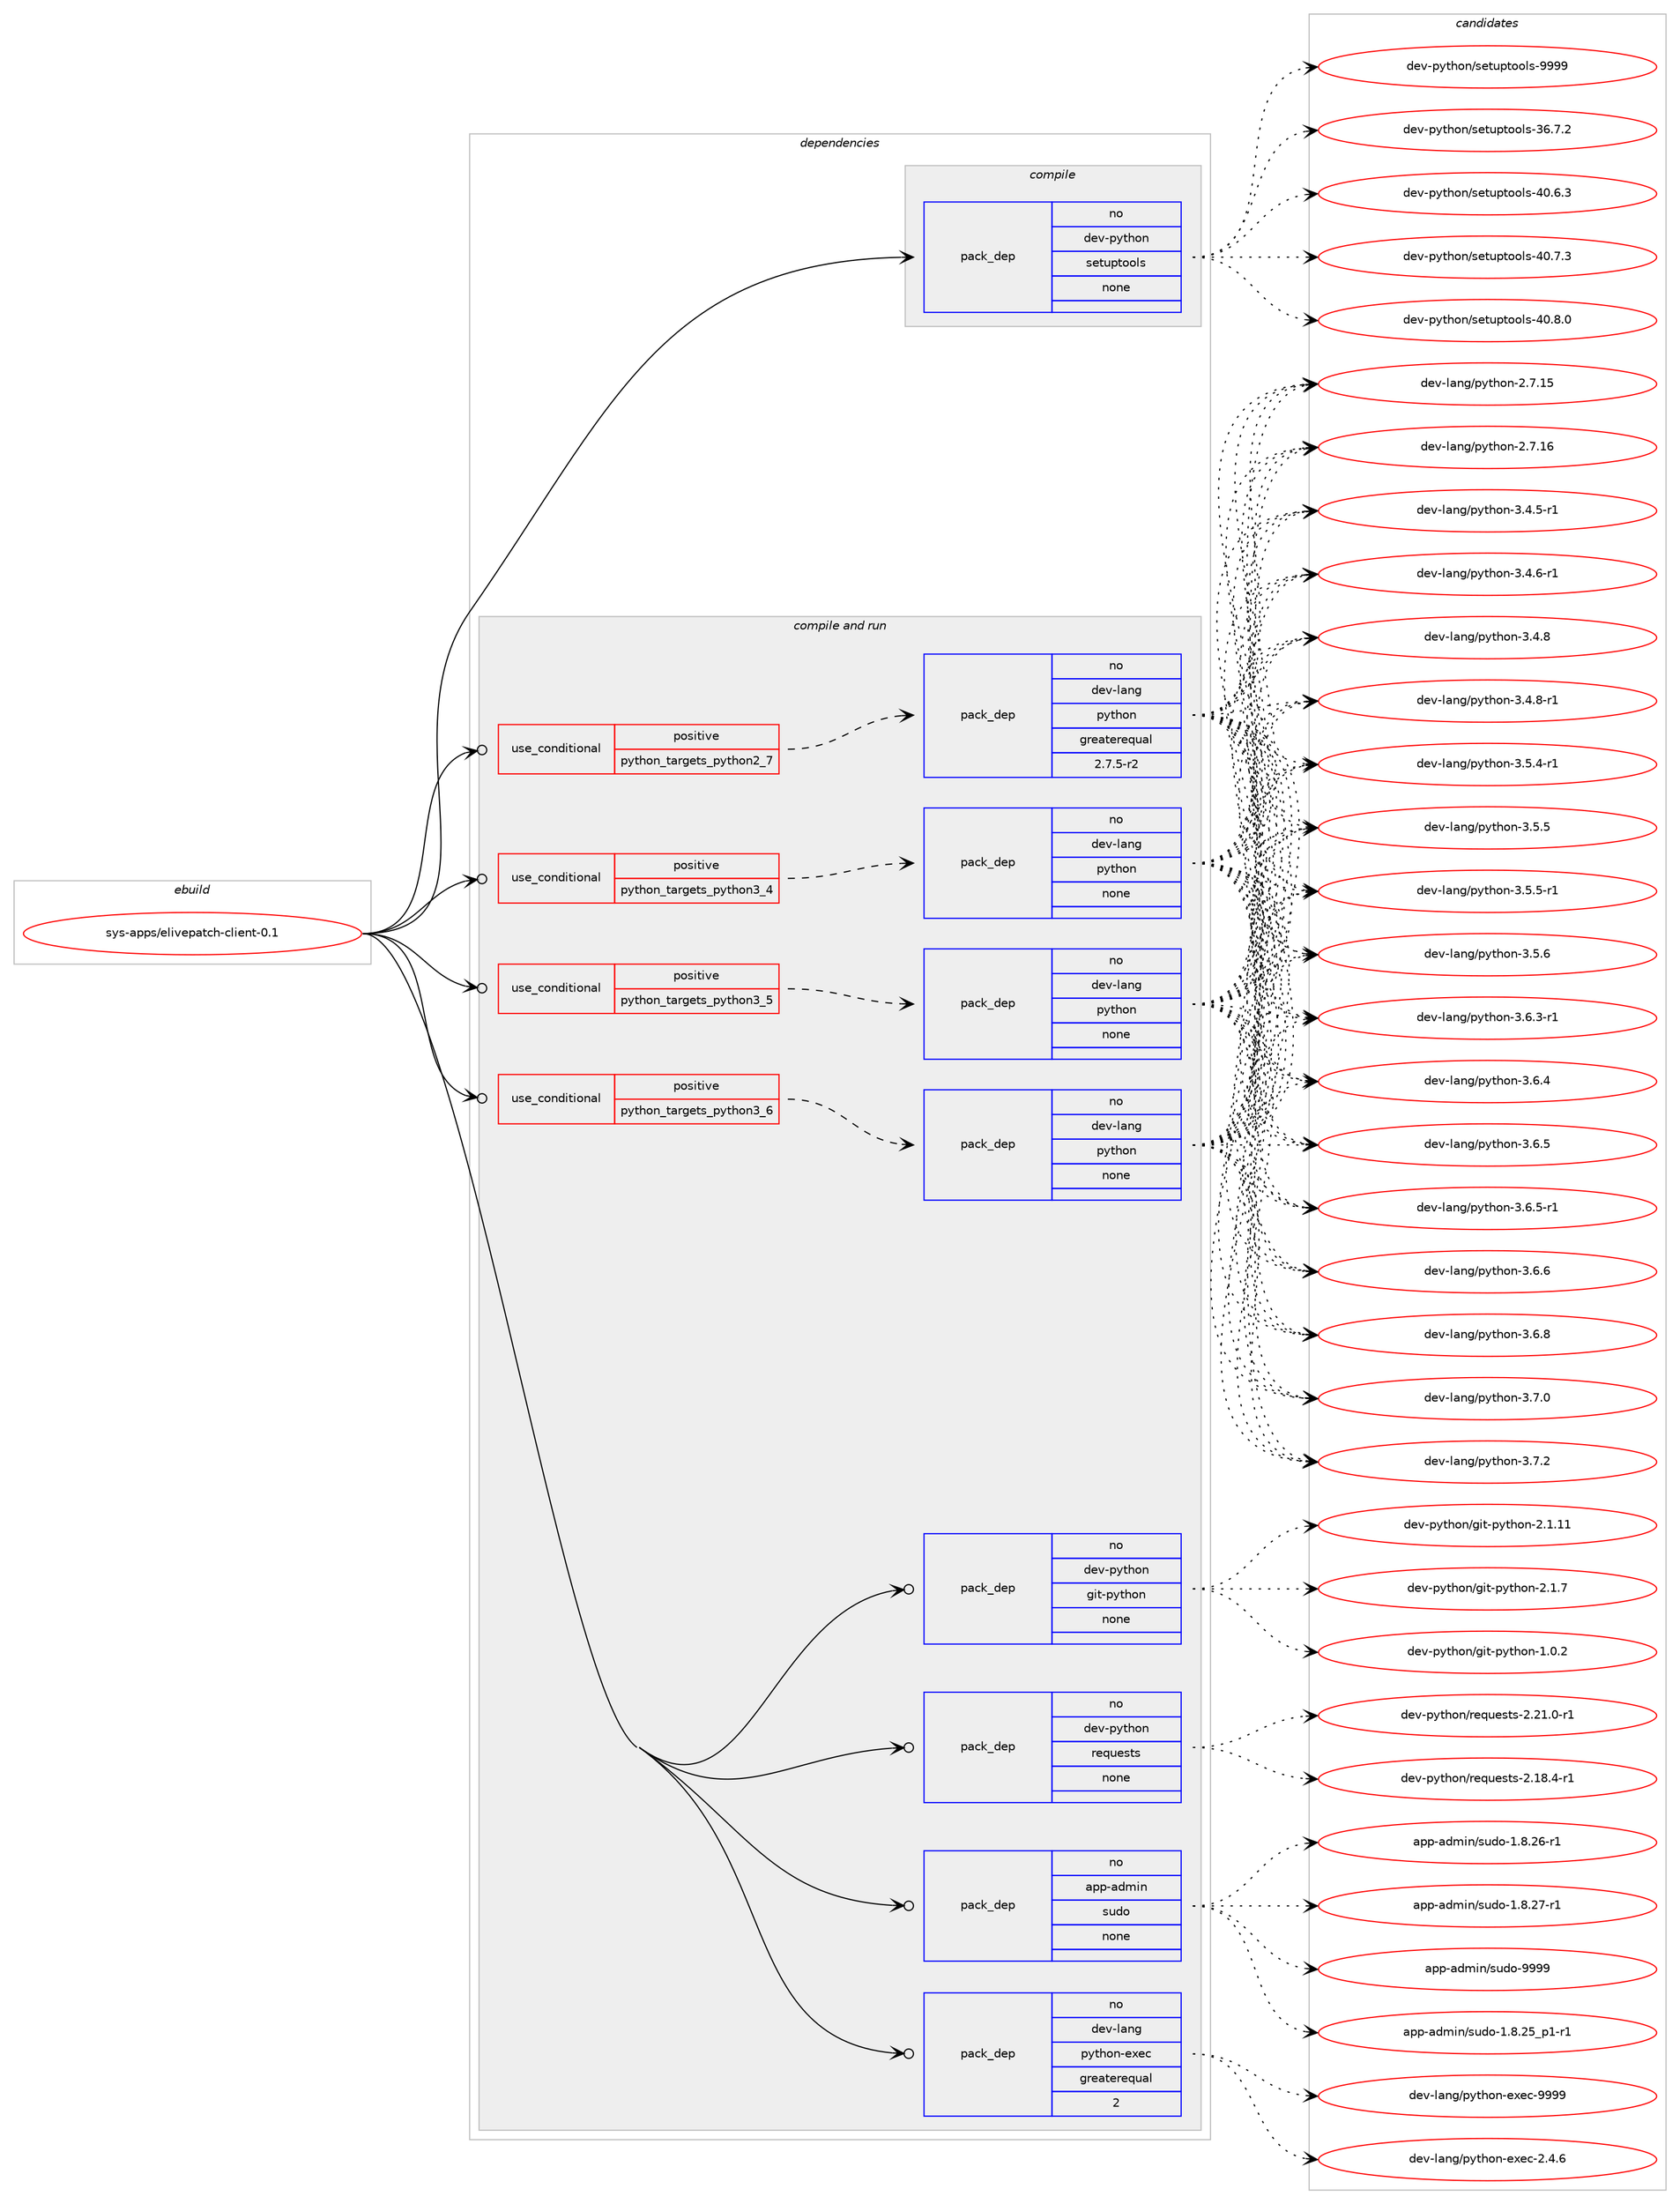 digraph prolog {

# *************
# Graph options
# *************

newrank=true;
concentrate=true;
compound=true;
graph [rankdir=LR,fontname=Helvetica,fontsize=10,ranksep=1.5];#, ranksep=2.5, nodesep=0.2];
edge  [arrowhead=vee];
node  [fontname=Helvetica,fontsize=10];

# **********
# The ebuild
# **********

subgraph cluster_leftcol {
color=gray;
rank=same;
label=<<i>ebuild</i>>;
id [label="sys-apps/elivepatch-client-0.1", color=red, width=4, href="../sys-apps/elivepatch-client-0.1.svg"];
}

# ****************
# The dependencies
# ****************

subgraph cluster_midcol {
color=gray;
label=<<i>dependencies</i>>;
subgraph cluster_compile {
fillcolor="#eeeeee";
style=filled;
label=<<i>compile</i>>;
subgraph pack1226501 {
dependency1710281 [label=<<TABLE BORDER="0" CELLBORDER="1" CELLSPACING="0" CELLPADDING="4" WIDTH="220"><TR><TD ROWSPAN="6" CELLPADDING="30">pack_dep</TD></TR><TR><TD WIDTH="110">no</TD></TR><TR><TD>dev-python</TD></TR><TR><TD>setuptools</TD></TR><TR><TD>none</TD></TR><TR><TD></TD></TR></TABLE>>, shape=none, color=blue];
}
id:e -> dependency1710281:w [weight=20,style="solid",arrowhead="vee"];
}
subgraph cluster_compileandrun {
fillcolor="#eeeeee";
style=filled;
label=<<i>compile and run</i>>;
subgraph cond455823 {
dependency1710282 [label=<<TABLE BORDER="0" CELLBORDER="1" CELLSPACING="0" CELLPADDING="4"><TR><TD ROWSPAN="3" CELLPADDING="10">use_conditional</TD></TR><TR><TD>positive</TD></TR><TR><TD>python_targets_python2_7</TD></TR></TABLE>>, shape=none, color=red];
subgraph pack1226502 {
dependency1710283 [label=<<TABLE BORDER="0" CELLBORDER="1" CELLSPACING="0" CELLPADDING="4" WIDTH="220"><TR><TD ROWSPAN="6" CELLPADDING="30">pack_dep</TD></TR><TR><TD WIDTH="110">no</TD></TR><TR><TD>dev-lang</TD></TR><TR><TD>python</TD></TR><TR><TD>greaterequal</TD></TR><TR><TD>2.7.5-r2</TD></TR></TABLE>>, shape=none, color=blue];
}
dependency1710282:e -> dependency1710283:w [weight=20,style="dashed",arrowhead="vee"];
}
id:e -> dependency1710282:w [weight=20,style="solid",arrowhead="odotvee"];
subgraph cond455824 {
dependency1710284 [label=<<TABLE BORDER="0" CELLBORDER="1" CELLSPACING="0" CELLPADDING="4"><TR><TD ROWSPAN="3" CELLPADDING="10">use_conditional</TD></TR><TR><TD>positive</TD></TR><TR><TD>python_targets_python3_4</TD></TR></TABLE>>, shape=none, color=red];
subgraph pack1226503 {
dependency1710285 [label=<<TABLE BORDER="0" CELLBORDER="1" CELLSPACING="0" CELLPADDING="4" WIDTH="220"><TR><TD ROWSPAN="6" CELLPADDING="30">pack_dep</TD></TR><TR><TD WIDTH="110">no</TD></TR><TR><TD>dev-lang</TD></TR><TR><TD>python</TD></TR><TR><TD>none</TD></TR><TR><TD></TD></TR></TABLE>>, shape=none, color=blue];
}
dependency1710284:e -> dependency1710285:w [weight=20,style="dashed",arrowhead="vee"];
}
id:e -> dependency1710284:w [weight=20,style="solid",arrowhead="odotvee"];
subgraph cond455825 {
dependency1710286 [label=<<TABLE BORDER="0" CELLBORDER="1" CELLSPACING="0" CELLPADDING="4"><TR><TD ROWSPAN="3" CELLPADDING="10">use_conditional</TD></TR><TR><TD>positive</TD></TR><TR><TD>python_targets_python3_5</TD></TR></TABLE>>, shape=none, color=red];
subgraph pack1226504 {
dependency1710287 [label=<<TABLE BORDER="0" CELLBORDER="1" CELLSPACING="0" CELLPADDING="4" WIDTH="220"><TR><TD ROWSPAN="6" CELLPADDING="30">pack_dep</TD></TR><TR><TD WIDTH="110">no</TD></TR><TR><TD>dev-lang</TD></TR><TR><TD>python</TD></TR><TR><TD>none</TD></TR><TR><TD></TD></TR></TABLE>>, shape=none, color=blue];
}
dependency1710286:e -> dependency1710287:w [weight=20,style="dashed",arrowhead="vee"];
}
id:e -> dependency1710286:w [weight=20,style="solid",arrowhead="odotvee"];
subgraph cond455826 {
dependency1710288 [label=<<TABLE BORDER="0" CELLBORDER="1" CELLSPACING="0" CELLPADDING="4"><TR><TD ROWSPAN="3" CELLPADDING="10">use_conditional</TD></TR><TR><TD>positive</TD></TR><TR><TD>python_targets_python3_6</TD></TR></TABLE>>, shape=none, color=red];
subgraph pack1226505 {
dependency1710289 [label=<<TABLE BORDER="0" CELLBORDER="1" CELLSPACING="0" CELLPADDING="4" WIDTH="220"><TR><TD ROWSPAN="6" CELLPADDING="30">pack_dep</TD></TR><TR><TD WIDTH="110">no</TD></TR><TR><TD>dev-lang</TD></TR><TR><TD>python</TD></TR><TR><TD>none</TD></TR><TR><TD></TD></TR></TABLE>>, shape=none, color=blue];
}
dependency1710288:e -> dependency1710289:w [weight=20,style="dashed",arrowhead="vee"];
}
id:e -> dependency1710288:w [weight=20,style="solid",arrowhead="odotvee"];
subgraph pack1226506 {
dependency1710290 [label=<<TABLE BORDER="0" CELLBORDER="1" CELLSPACING="0" CELLPADDING="4" WIDTH="220"><TR><TD ROWSPAN="6" CELLPADDING="30">pack_dep</TD></TR><TR><TD WIDTH="110">no</TD></TR><TR><TD>app-admin</TD></TR><TR><TD>sudo</TD></TR><TR><TD>none</TD></TR><TR><TD></TD></TR></TABLE>>, shape=none, color=blue];
}
id:e -> dependency1710290:w [weight=20,style="solid",arrowhead="odotvee"];
subgraph pack1226507 {
dependency1710291 [label=<<TABLE BORDER="0" CELLBORDER="1" CELLSPACING="0" CELLPADDING="4" WIDTH="220"><TR><TD ROWSPAN="6" CELLPADDING="30">pack_dep</TD></TR><TR><TD WIDTH="110">no</TD></TR><TR><TD>dev-lang</TD></TR><TR><TD>python-exec</TD></TR><TR><TD>greaterequal</TD></TR><TR><TD>2</TD></TR></TABLE>>, shape=none, color=blue];
}
id:e -> dependency1710291:w [weight=20,style="solid",arrowhead="odotvee"];
subgraph pack1226508 {
dependency1710292 [label=<<TABLE BORDER="0" CELLBORDER="1" CELLSPACING="0" CELLPADDING="4" WIDTH="220"><TR><TD ROWSPAN="6" CELLPADDING="30">pack_dep</TD></TR><TR><TD WIDTH="110">no</TD></TR><TR><TD>dev-python</TD></TR><TR><TD>git-python</TD></TR><TR><TD>none</TD></TR><TR><TD></TD></TR></TABLE>>, shape=none, color=blue];
}
id:e -> dependency1710292:w [weight=20,style="solid",arrowhead="odotvee"];
subgraph pack1226509 {
dependency1710293 [label=<<TABLE BORDER="0" CELLBORDER="1" CELLSPACING="0" CELLPADDING="4" WIDTH="220"><TR><TD ROWSPAN="6" CELLPADDING="30">pack_dep</TD></TR><TR><TD WIDTH="110">no</TD></TR><TR><TD>dev-python</TD></TR><TR><TD>requests</TD></TR><TR><TD>none</TD></TR><TR><TD></TD></TR></TABLE>>, shape=none, color=blue];
}
id:e -> dependency1710293:w [weight=20,style="solid",arrowhead="odotvee"];
}
subgraph cluster_run {
fillcolor="#eeeeee";
style=filled;
label=<<i>run</i>>;
}
}

# **************
# The candidates
# **************

subgraph cluster_choices {
rank=same;
color=gray;
label=<<i>candidates</i>>;

subgraph choice1226501 {
color=black;
nodesep=1;
choice100101118451121211161041111104711510111611711211611111110811545515446554650 [label="dev-python/setuptools-36.7.2", color=red, width=4,href="../dev-python/setuptools-36.7.2.svg"];
choice100101118451121211161041111104711510111611711211611111110811545524846544651 [label="dev-python/setuptools-40.6.3", color=red, width=4,href="../dev-python/setuptools-40.6.3.svg"];
choice100101118451121211161041111104711510111611711211611111110811545524846554651 [label="dev-python/setuptools-40.7.3", color=red, width=4,href="../dev-python/setuptools-40.7.3.svg"];
choice100101118451121211161041111104711510111611711211611111110811545524846564648 [label="dev-python/setuptools-40.8.0", color=red, width=4,href="../dev-python/setuptools-40.8.0.svg"];
choice10010111845112121116104111110471151011161171121161111111081154557575757 [label="dev-python/setuptools-9999", color=red, width=4,href="../dev-python/setuptools-9999.svg"];
dependency1710281:e -> choice100101118451121211161041111104711510111611711211611111110811545515446554650:w [style=dotted,weight="100"];
dependency1710281:e -> choice100101118451121211161041111104711510111611711211611111110811545524846544651:w [style=dotted,weight="100"];
dependency1710281:e -> choice100101118451121211161041111104711510111611711211611111110811545524846554651:w [style=dotted,weight="100"];
dependency1710281:e -> choice100101118451121211161041111104711510111611711211611111110811545524846564648:w [style=dotted,weight="100"];
dependency1710281:e -> choice10010111845112121116104111110471151011161171121161111111081154557575757:w [style=dotted,weight="100"];
}
subgraph choice1226502 {
color=black;
nodesep=1;
choice10010111845108971101034711212111610411111045504655464953 [label="dev-lang/python-2.7.15", color=red, width=4,href="../dev-lang/python-2.7.15.svg"];
choice10010111845108971101034711212111610411111045504655464954 [label="dev-lang/python-2.7.16", color=red, width=4,href="../dev-lang/python-2.7.16.svg"];
choice1001011184510897110103471121211161041111104551465246534511449 [label="dev-lang/python-3.4.5-r1", color=red, width=4,href="../dev-lang/python-3.4.5-r1.svg"];
choice1001011184510897110103471121211161041111104551465246544511449 [label="dev-lang/python-3.4.6-r1", color=red, width=4,href="../dev-lang/python-3.4.6-r1.svg"];
choice100101118451089711010347112121116104111110455146524656 [label="dev-lang/python-3.4.8", color=red, width=4,href="../dev-lang/python-3.4.8.svg"];
choice1001011184510897110103471121211161041111104551465246564511449 [label="dev-lang/python-3.4.8-r1", color=red, width=4,href="../dev-lang/python-3.4.8-r1.svg"];
choice1001011184510897110103471121211161041111104551465346524511449 [label="dev-lang/python-3.5.4-r1", color=red, width=4,href="../dev-lang/python-3.5.4-r1.svg"];
choice100101118451089711010347112121116104111110455146534653 [label="dev-lang/python-3.5.5", color=red, width=4,href="../dev-lang/python-3.5.5.svg"];
choice1001011184510897110103471121211161041111104551465346534511449 [label="dev-lang/python-3.5.5-r1", color=red, width=4,href="../dev-lang/python-3.5.5-r1.svg"];
choice100101118451089711010347112121116104111110455146534654 [label="dev-lang/python-3.5.6", color=red, width=4,href="../dev-lang/python-3.5.6.svg"];
choice1001011184510897110103471121211161041111104551465446514511449 [label="dev-lang/python-3.6.3-r1", color=red, width=4,href="../dev-lang/python-3.6.3-r1.svg"];
choice100101118451089711010347112121116104111110455146544652 [label="dev-lang/python-3.6.4", color=red, width=4,href="../dev-lang/python-3.6.4.svg"];
choice100101118451089711010347112121116104111110455146544653 [label="dev-lang/python-3.6.5", color=red, width=4,href="../dev-lang/python-3.6.5.svg"];
choice1001011184510897110103471121211161041111104551465446534511449 [label="dev-lang/python-3.6.5-r1", color=red, width=4,href="../dev-lang/python-3.6.5-r1.svg"];
choice100101118451089711010347112121116104111110455146544654 [label="dev-lang/python-3.6.6", color=red, width=4,href="../dev-lang/python-3.6.6.svg"];
choice100101118451089711010347112121116104111110455146544656 [label="dev-lang/python-3.6.8", color=red, width=4,href="../dev-lang/python-3.6.8.svg"];
choice100101118451089711010347112121116104111110455146554648 [label="dev-lang/python-3.7.0", color=red, width=4,href="../dev-lang/python-3.7.0.svg"];
choice100101118451089711010347112121116104111110455146554650 [label="dev-lang/python-3.7.2", color=red, width=4,href="../dev-lang/python-3.7.2.svg"];
dependency1710283:e -> choice10010111845108971101034711212111610411111045504655464953:w [style=dotted,weight="100"];
dependency1710283:e -> choice10010111845108971101034711212111610411111045504655464954:w [style=dotted,weight="100"];
dependency1710283:e -> choice1001011184510897110103471121211161041111104551465246534511449:w [style=dotted,weight="100"];
dependency1710283:e -> choice1001011184510897110103471121211161041111104551465246544511449:w [style=dotted,weight="100"];
dependency1710283:e -> choice100101118451089711010347112121116104111110455146524656:w [style=dotted,weight="100"];
dependency1710283:e -> choice1001011184510897110103471121211161041111104551465246564511449:w [style=dotted,weight="100"];
dependency1710283:e -> choice1001011184510897110103471121211161041111104551465346524511449:w [style=dotted,weight="100"];
dependency1710283:e -> choice100101118451089711010347112121116104111110455146534653:w [style=dotted,weight="100"];
dependency1710283:e -> choice1001011184510897110103471121211161041111104551465346534511449:w [style=dotted,weight="100"];
dependency1710283:e -> choice100101118451089711010347112121116104111110455146534654:w [style=dotted,weight="100"];
dependency1710283:e -> choice1001011184510897110103471121211161041111104551465446514511449:w [style=dotted,weight="100"];
dependency1710283:e -> choice100101118451089711010347112121116104111110455146544652:w [style=dotted,weight="100"];
dependency1710283:e -> choice100101118451089711010347112121116104111110455146544653:w [style=dotted,weight="100"];
dependency1710283:e -> choice1001011184510897110103471121211161041111104551465446534511449:w [style=dotted,weight="100"];
dependency1710283:e -> choice100101118451089711010347112121116104111110455146544654:w [style=dotted,weight="100"];
dependency1710283:e -> choice100101118451089711010347112121116104111110455146544656:w [style=dotted,weight="100"];
dependency1710283:e -> choice100101118451089711010347112121116104111110455146554648:w [style=dotted,weight="100"];
dependency1710283:e -> choice100101118451089711010347112121116104111110455146554650:w [style=dotted,weight="100"];
}
subgraph choice1226503 {
color=black;
nodesep=1;
choice10010111845108971101034711212111610411111045504655464953 [label="dev-lang/python-2.7.15", color=red, width=4,href="../dev-lang/python-2.7.15.svg"];
choice10010111845108971101034711212111610411111045504655464954 [label="dev-lang/python-2.7.16", color=red, width=4,href="../dev-lang/python-2.7.16.svg"];
choice1001011184510897110103471121211161041111104551465246534511449 [label="dev-lang/python-3.4.5-r1", color=red, width=4,href="../dev-lang/python-3.4.5-r1.svg"];
choice1001011184510897110103471121211161041111104551465246544511449 [label="dev-lang/python-3.4.6-r1", color=red, width=4,href="../dev-lang/python-3.4.6-r1.svg"];
choice100101118451089711010347112121116104111110455146524656 [label="dev-lang/python-3.4.8", color=red, width=4,href="../dev-lang/python-3.4.8.svg"];
choice1001011184510897110103471121211161041111104551465246564511449 [label="dev-lang/python-3.4.8-r1", color=red, width=4,href="../dev-lang/python-3.4.8-r1.svg"];
choice1001011184510897110103471121211161041111104551465346524511449 [label="dev-lang/python-3.5.4-r1", color=red, width=4,href="../dev-lang/python-3.5.4-r1.svg"];
choice100101118451089711010347112121116104111110455146534653 [label="dev-lang/python-3.5.5", color=red, width=4,href="../dev-lang/python-3.5.5.svg"];
choice1001011184510897110103471121211161041111104551465346534511449 [label="dev-lang/python-3.5.5-r1", color=red, width=4,href="../dev-lang/python-3.5.5-r1.svg"];
choice100101118451089711010347112121116104111110455146534654 [label="dev-lang/python-3.5.6", color=red, width=4,href="../dev-lang/python-3.5.6.svg"];
choice1001011184510897110103471121211161041111104551465446514511449 [label="dev-lang/python-3.6.3-r1", color=red, width=4,href="../dev-lang/python-3.6.3-r1.svg"];
choice100101118451089711010347112121116104111110455146544652 [label="dev-lang/python-3.6.4", color=red, width=4,href="../dev-lang/python-3.6.4.svg"];
choice100101118451089711010347112121116104111110455146544653 [label="dev-lang/python-3.6.5", color=red, width=4,href="../dev-lang/python-3.6.5.svg"];
choice1001011184510897110103471121211161041111104551465446534511449 [label="dev-lang/python-3.6.5-r1", color=red, width=4,href="../dev-lang/python-3.6.5-r1.svg"];
choice100101118451089711010347112121116104111110455146544654 [label="dev-lang/python-3.6.6", color=red, width=4,href="../dev-lang/python-3.6.6.svg"];
choice100101118451089711010347112121116104111110455146544656 [label="dev-lang/python-3.6.8", color=red, width=4,href="../dev-lang/python-3.6.8.svg"];
choice100101118451089711010347112121116104111110455146554648 [label="dev-lang/python-3.7.0", color=red, width=4,href="../dev-lang/python-3.7.0.svg"];
choice100101118451089711010347112121116104111110455146554650 [label="dev-lang/python-3.7.2", color=red, width=4,href="../dev-lang/python-3.7.2.svg"];
dependency1710285:e -> choice10010111845108971101034711212111610411111045504655464953:w [style=dotted,weight="100"];
dependency1710285:e -> choice10010111845108971101034711212111610411111045504655464954:w [style=dotted,weight="100"];
dependency1710285:e -> choice1001011184510897110103471121211161041111104551465246534511449:w [style=dotted,weight="100"];
dependency1710285:e -> choice1001011184510897110103471121211161041111104551465246544511449:w [style=dotted,weight="100"];
dependency1710285:e -> choice100101118451089711010347112121116104111110455146524656:w [style=dotted,weight="100"];
dependency1710285:e -> choice1001011184510897110103471121211161041111104551465246564511449:w [style=dotted,weight="100"];
dependency1710285:e -> choice1001011184510897110103471121211161041111104551465346524511449:w [style=dotted,weight="100"];
dependency1710285:e -> choice100101118451089711010347112121116104111110455146534653:w [style=dotted,weight="100"];
dependency1710285:e -> choice1001011184510897110103471121211161041111104551465346534511449:w [style=dotted,weight="100"];
dependency1710285:e -> choice100101118451089711010347112121116104111110455146534654:w [style=dotted,weight="100"];
dependency1710285:e -> choice1001011184510897110103471121211161041111104551465446514511449:w [style=dotted,weight="100"];
dependency1710285:e -> choice100101118451089711010347112121116104111110455146544652:w [style=dotted,weight="100"];
dependency1710285:e -> choice100101118451089711010347112121116104111110455146544653:w [style=dotted,weight="100"];
dependency1710285:e -> choice1001011184510897110103471121211161041111104551465446534511449:w [style=dotted,weight="100"];
dependency1710285:e -> choice100101118451089711010347112121116104111110455146544654:w [style=dotted,weight="100"];
dependency1710285:e -> choice100101118451089711010347112121116104111110455146544656:w [style=dotted,weight="100"];
dependency1710285:e -> choice100101118451089711010347112121116104111110455146554648:w [style=dotted,weight="100"];
dependency1710285:e -> choice100101118451089711010347112121116104111110455146554650:w [style=dotted,weight="100"];
}
subgraph choice1226504 {
color=black;
nodesep=1;
choice10010111845108971101034711212111610411111045504655464953 [label="dev-lang/python-2.7.15", color=red, width=4,href="../dev-lang/python-2.7.15.svg"];
choice10010111845108971101034711212111610411111045504655464954 [label="dev-lang/python-2.7.16", color=red, width=4,href="../dev-lang/python-2.7.16.svg"];
choice1001011184510897110103471121211161041111104551465246534511449 [label="dev-lang/python-3.4.5-r1", color=red, width=4,href="../dev-lang/python-3.4.5-r1.svg"];
choice1001011184510897110103471121211161041111104551465246544511449 [label="dev-lang/python-3.4.6-r1", color=red, width=4,href="../dev-lang/python-3.4.6-r1.svg"];
choice100101118451089711010347112121116104111110455146524656 [label="dev-lang/python-3.4.8", color=red, width=4,href="../dev-lang/python-3.4.8.svg"];
choice1001011184510897110103471121211161041111104551465246564511449 [label="dev-lang/python-3.4.8-r1", color=red, width=4,href="../dev-lang/python-3.4.8-r1.svg"];
choice1001011184510897110103471121211161041111104551465346524511449 [label="dev-lang/python-3.5.4-r1", color=red, width=4,href="../dev-lang/python-3.5.4-r1.svg"];
choice100101118451089711010347112121116104111110455146534653 [label="dev-lang/python-3.5.5", color=red, width=4,href="../dev-lang/python-3.5.5.svg"];
choice1001011184510897110103471121211161041111104551465346534511449 [label="dev-lang/python-3.5.5-r1", color=red, width=4,href="../dev-lang/python-3.5.5-r1.svg"];
choice100101118451089711010347112121116104111110455146534654 [label="dev-lang/python-3.5.6", color=red, width=4,href="../dev-lang/python-3.5.6.svg"];
choice1001011184510897110103471121211161041111104551465446514511449 [label="dev-lang/python-3.6.3-r1", color=red, width=4,href="../dev-lang/python-3.6.3-r1.svg"];
choice100101118451089711010347112121116104111110455146544652 [label="dev-lang/python-3.6.4", color=red, width=4,href="../dev-lang/python-3.6.4.svg"];
choice100101118451089711010347112121116104111110455146544653 [label="dev-lang/python-3.6.5", color=red, width=4,href="../dev-lang/python-3.6.5.svg"];
choice1001011184510897110103471121211161041111104551465446534511449 [label="dev-lang/python-3.6.5-r1", color=red, width=4,href="../dev-lang/python-3.6.5-r1.svg"];
choice100101118451089711010347112121116104111110455146544654 [label="dev-lang/python-3.6.6", color=red, width=4,href="../dev-lang/python-3.6.6.svg"];
choice100101118451089711010347112121116104111110455146544656 [label="dev-lang/python-3.6.8", color=red, width=4,href="../dev-lang/python-3.6.8.svg"];
choice100101118451089711010347112121116104111110455146554648 [label="dev-lang/python-3.7.0", color=red, width=4,href="../dev-lang/python-3.7.0.svg"];
choice100101118451089711010347112121116104111110455146554650 [label="dev-lang/python-3.7.2", color=red, width=4,href="../dev-lang/python-3.7.2.svg"];
dependency1710287:e -> choice10010111845108971101034711212111610411111045504655464953:w [style=dotted,weight="100"];
dependency1710287:e -> choice10010111845108971101034711212111610411111045504655464954:w [style=dotted,weight="100"];
dependency1710287:e -> choice1001011184510897110103471121211161041111104551465246534511449:w [style=dotted,weight="100"];
dependency1710287:e -> choice1001011184510897110103471121211161041111104551465246544511449:w [style=dotted,weight="100"];
dependency1710287:e -> choice100101118451089711010347112121116104111110455146524656:w [style=dotted,weight="100"];
dependency1710287:e -> choice1001011184510897110103471121211161041111104551465246564511449:w [style=dotted,weight="100"];
dependency1710287:e -> choice1001011184510897110103471121211161041111104551465346524511449:w [style=dotted,weight="100"];
dependency1710287:e -> choice100101118451089711010347112121116104111110455146534653:w [style=dotted,weight="100"];
dependency1710287:e -> choice1001011184510897110103471121211161041111104551465346534511449:w [style=dotted,weight="100"];
dependency1710287:e -> choice100101118451089711010347112121116104111110455146534654:w [style=dotted,weight="100"];
dependency1710287:e -> choice1001011184510897110103471121211161041111104551465446514511449:w [style=dotted,weight="100"];
dependency1710287:e -> choice100101118451089711010347112121116104111110455146544652:w [style=dotted,weight="100"];
dependency1710287:e -> choice100101118451089711010347112121116104111110455146544653:w [style=dotted,weight="100"];
dependency1710287:e -> choice1001011184510897110103471121211161041111104551465446534511449:w [style=dotted,weight="100"];
dependency1710287:e -> choice100101118451089711010347112121116104111110455146544654:w [style=dotted,weight="100"];
dependency1710287:e -> choice100101118451089711010347112121116104111110455146544656:w [style=dotted,weight="100"];
dependency1710287:e -> choice100101118451089711010347112121116104111110455146554648:w [style=dotted,weight="100"];
dependency1710287:e -> choice100101118451089711010347112121116104111110455146554650:w [style=dotted,weight="100"];
}
subgraph choice1226505 {
color=black;
nodesep=1;
choice10010111845108971101034711212111610411111045504655464953 [label="dev-lang/python-2.7.15", color=red, width=4,href="../dev-lang/python-2.7.15.svg"];
choice10010111845108971101034711212111610411111045504655464954 [label="dev-lang/python-2.7.16", color=red, width=4,href="../dev-lang/python-2.7.16.svg"];
choice1001011184510897110103471121211161041111104551465246534511449 [label="dev-lang/python-3.4.5-r1", color=red, width=4,href="../dev-lang/python-3.4.5-r1.svg"];
choice1001011184510897110103471121211161041111104551465246544511449 [label="dev-lang/python-3.4.6-r1", color=red, width=4,href="../dev-lang/python-3.4.6-r1.svg"];
choice100101118451089711010347112121116104111110455146524656 [label="dev-lang/python-3.4.8", color=red, width=4,href="../dev-lang/python-3.4.8.svg"];
choice1001011184510897110103471121211161041111104551465246564511449 [label="dev-lang/python-3.4.8-r1", color=red, width=4,href="../dev-lang/python-3.4.8-r1.svg"];
choice1001011184510897110103471121211161041111104551465346524511449 [label="dev-lang/python-3.5.4-r1", color=red, width=4,href="../dev-lang/python-3.5.4-r1.svg"];
choice100101118451089711010347112121116104111110455146534653 [label="dev-lang/python-3.5.5", color=red, width=4,href="../dev-lang/python-3.5.5.svg"];
choice1001011184510897110103471121211161041111104551465346534511449 [label="dev-lang/python-3.5.5-r1", color=red, width=4,href="../dev-lang/python-3.5.5-r1.svg"];
choice100101118451089711010347112121116104111110455146534654 [label="dev-lang/python-3.5.6", color=red, width=4,href="../dev-lang/python-3.5.6.svg"];
choice1001011184510897110103471121211161041111104551465446514511449 [label="dev-lang/python-3.6.3-r1", color=red, width=4,href="../dev-lang/python-3.6.3-r1.svg"];
choice100101118451089711010347112121116104111110455146544652 [label="dev-lang/python-3.6.4", color=red, width=4,href="../dev-lang/python-3.6.4.svg"];
choice100101118451089711010347112121116104111110455146544653 [label="dev-lang/python-3.6.5", color=red, width=4,href="../dev-lang/python-3.6.5.svg"];
choice1001011184510897110103471121211161041111104551465446534511449 [label="dev-lang/python-3.6.5-r1", color=red, width=4,href="../dev-lang/python-3.6.5-r1.svg"];
choice100101118451089711010347112121116104111110455146544654 [label="dev-lang/python-3.6.6", color=red, width=4,href="../dev-lang/python-3.6.6.svg"];
choice100101118451089711010347112121116104111110455146544656 [label="dev-lang/python-3.6.8", color=red, width=4,href="../dev-lang/python-3.6.8.svg"];
choice100101118451089711010347112121116104111110455146554648 [label="dev-lang/python-3.7.0", color=red, width=4,href="../dev-lang/python-3.7.0.svg"];
choice100101118451089711010347112121116104111110455146554650 [label="dev-lang/python-3.7.2", color=red, width=4,href="../dev-lang/python-3.7.2.svg"];
dependency1710289:e -> choice10010111845108971101034711212111610411111045504655464953:w [style=dotted,weight="100"];
dependency1710289:e -> choice10010111845108971101034711212111610411111045504655464954:w [style=dotted,weight="100"];
dependency1710289:e -> choice1001011184510897110103471121211161041111104551465246534511449:w [style=dotted,weight="100"];
dependency1710289:e -> choice1001011184510897110103471121211161041111104551465246544511449:w [style=dotted,weight="100"];
dependency1710289:e -> choice100101118451089711010347112121116104111110455146524656:w [style=dotted,weight="100"];
dependency1710289:e -> choice1001011184510897110103471121211161041111104551465246564511449:w [style=dotted,weight="100"];
dependency1710289:e -> choice1001011184510897110103471121211161041111104551465346524511449:w [style=dotted,weight="100"];
dependency1710289:e -> choice100101118451089711010347112121116104111110455146534653:w [style=dotted,weight="100"];
dependency1710289:e -> choice1001011184510897110103471121211161041111104551465346534511449:w [style=dotted,weight="100"];
dependency1710289:e -> choice100101118451089711010347112121116104111110455146534654:w [style=dotted,weight="100"];
dependency1710289:e -> choice1001011184510897110103471121211161041111104551465446514511449:w [style=dotted,weight="100"];
dependency1710289:e -> choice100101118451089711010347112121116104111110455146544652:w [style=dotted,weight="100"];
dependency1710289:e -> choice100101118451089711010347112121116104111110455146544653:w [style=dotted,weight="100"];
dependency1710289:e -> choice1001011184510897110103471121211161041111104551465446534511449:w [style=dotted,weight="100"];
dependency1710289:e -> choice100101118451089711010347112121116104111110455146544654:w [style=dotted,weight="100"];
dependency1710289:e -> choice100101118451089711010347112121116104111110455146544656:w [style=dotted,weight="100"];
dependency1710289:e -> choice100101118451089711010347112121116104111110455146554648:w [style=dotted,weight="100"];
dependency1710289:e -> choice100101118451089711010347112121116104111110455146554650:w [style=dotted,weight="100"];
}
subgraph choice1226506 {
color=black;
nodesep=1;
choice971121124597100109105110471151171001114549465646505395112494511449 [label="app-admin/sudo-1.8.25_p1-r1", color=red, width=4,href="../app-admin/sudo-1.8.25_p1-r1.svg"];
choice97112112459710010910511047115117100111454946564650544511449 [label="app-admin/sudo-1.8.26-r1", color=red, width=4,href="../app-admin/sudo-1.8.26-r1.svg"];
choice97112112459710010910511047115117100111454946564650554511449 [label="app-admin/sudo-1.8.27-r1", color=red, width=4,href="../app-admin/sudo-1.8.27-r1.svg"];
choice971121124597100109105110471151171001114557575757 [label="app-admin/sudo-9999", color=red, width=4,href="../app-admin/sudo-9999.svg"];
dependency1710290:e -> choice971121124597100109105110471151171001114549465646505395112494511449:w [style=dotted,weight="100"];
dependency1710290:e -> choice97112112459710010910511047115117100111454946564650544511449:w [style=dotted,weight="100"];
dependency1710290:e -> choice97112112459710010910511047115117100111454946564650554511449:w [style=dotted,weight="100"];
dependency1710290:e -> choice971121124597100109105110471151171001114557575757:w [style=dotted,weight="100"];
}
subgraph choice1226507 {
color=black;
nodesep=1;
choice1001011184510897110103471121211161041111104510112010199455046524654 [label="dev-lang/python-exec-2.4.6", color=red, width=4,href="../dev-lang/python-exec-2.4.6.svg"];
choice10010111845108971101034711212111610411111045101120101994557575757 [label="dev-lang/python-exec-9999", color=red, width=4,href="../dev-lang/python-exec-9999.svg"];
dependency1710291:e -> choice1001011184510897110103471121211161041111104510112010199455046524654:w [style=dotted,weight="100"];
dependency1710291:e -> choice10010111845108971101034711212111610411111045101120101994557575757:w [style=dotted,weight="100"];
}
subgraph choice1226508 {
color=black;
nodesep=1;
choice100101118451121211161041111104710310511645112121116104111110454946484650 [label="dev-python/git-python-1.0.2", color=red, width=4,href="../dev-python/git-python-1.0.2.svg"];
choice10010111845112121116104111110471031051164511212111610411111045504649464949 [label="dev-python/git-python-2.1.11", color=red, width=4,href="../dev-python/git-python-2.1.11.svg"];
choice100101118451121211161041111104710310511645112121116104111110455046494655 [label="dev-python/git-python-2.1.7", color=red, width=4,href="../dev-python/git-python-2.1.7.svg"];
dependency1710292:e -> choice100101118451121211161041111104710310511645112121116104111110454946484650:w [style=dotted,weight="100"];
dependency1710292:e -> choice10010111845112121116104111110471031051164511212111610411111045504649464949:w [style=dotted,weight="100"];
dependency1710292:e -> choice100101118451121211161041111104710310511645112121116104111110455046494655:w [style=dotted,weight="100"];
}
subgraph choice1226509 {
color=black;
nodesep=1;
choice1001011184511212111610411111047114101113117101115116115455046495646524511449 [label="dev-python/requests-2.18.4-r1", color=red, width=4,href="../dev-python/requests-2.18.4-r1.svg"];
choice1001011184511212111610411111047114101113117101115116115455046504946484511449 [label="dev-python/requests-2.21.0-r1", color=red, width=4,href="../dev-python/requests-2.21.0-r1.svg"];
dependency1710293:e -> choice1001011184511212111610411111047114101113117101115116115455046495646524511449:w [style=dotted,weight="100"];
dependency1710293:e -> choice1001011184511212111610411111047114101113117101115116115455046504946484511449:w [style=dotted,weight="100"];
}
}

}
